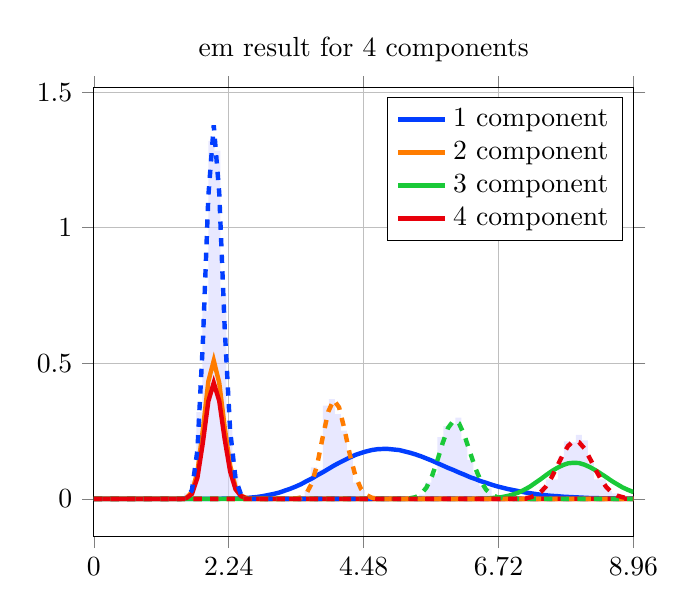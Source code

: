 \begin{tikzpicture}
\begin{axis}[title={em result for 4 components}, yticklabel style={/pgf/number format/fixed,
            /pgf/number format/precision=3}, grid={major}, yminorgrids={true}, tick align={outside}, xtick={0.0,2.239,4.478,6.717,8.956}, xmin={0.0}, xmax={8.956}, scaled y ticks={false}]
    \addplot[ybar interval, fill={blue!15}, forget plot, opacity={0.6}, draw={none}, bar width={5.0e-6}]
        table[row sep={\\}]
        {
            \\
            1.5  0.02  \\
            1.6  0.068  \\
            1.7  0.32  \\
            1.8  0.692  \\
            1.9  1.32  \\
            2.0  1.284  \\
            2.1  0.756  \\
            2.2  0.256  \\
            2.3  0.092  \\
            2.4  0.02  \\
            2.5  0.004  \\
            2.6  0.0  \\
            2.7  0.0  \\
            2.8  0.0  \\
            2.9  0.0  \\
            3.0  0.0  \\
            3.1  0.0  \\
            3.2  0.0  \\
            3.3  0.0  \\
            3.4  0.004  \\
            3.5  0.028  \\
            3.6  0.116  \\
            3.7  0.108  \\
            3.8  0.344  \\
            3.9  0.368  \\
            4.0  0.312  \\
            4.1  0.252  \\
            4.2  0.164  \\
            4.3  0.06  \\
            4.4  0.032  \\
            4.5  0.008  \\
            4.6  0.0  \\
            4.7  0.0  \\
            4.8  0.0  \\
            4.9  0.0  \\
            5.0  0.0  \\
            5.1  0.0  \\
            5.2  0.004  \\
            5.3  0.004  \\
            5.4  0.016  \\
            5.5  0.06  \\
            5.6  0.092  \\
            5.7  0.228  \\
            5.8  0.268  \\
            5.9  0.276  \\
            6.0  0.3  \\
            6.1  0.22  \\
            6.2  0.144  \\
            6.3  0.096  \\
            6.4  0.048  \\
            6.5  0.04  \\
            6.6  0.012  \\
            6.7  0.0  \\
            6.8  0.0  \\
            6.9  0.0  \\
            7.0  0.0  \\
            7.1  0.0  \\
            7.2  0.004  \\
            7.3  0.012  \\
            7.4  0.044  \\
            7.5  0.072  \\
            7.6  0.072  \\
            7.7  0.156  \\
            7.8  0.212  \\
            7.9  0.208  \\
            8.0  0.236  \\
            8.1  0.216  \\
            8.2  0.132  \\
            8.3  0.072  \\
            8.4  0.072  \\
            8.5  0.028  \\
            8.6  0.02  \\
            8.7  0.004  \\
            8.8  0.0  \\
            8.9  0.004  \\
            9.0  0.0  \\
        }
        ;
    \addplot[style={{ultra thick}}, color={rgb,1:red,0.008;green,0.243;blue,1.0}]
        table[row sep={\\}]
        {
            \\
            0.0  0.0  \\
            0.09  7.273e-32  \\
            0.181  5.035e-25  \\
            0.271  4.214e-21  \\
            0.362  2.253e-18  \\
            0.452  2.668e-16  \\
            0.543  1.218e-14  \\
            0.633  2.88e-13  \\
            0.724  4.207e-12  \\
            0.814  4.254e-11  \\
            0.905  3.219e-10  \\
            0.995  1.926e-9  \\
            1.086  9.494e-9  \\
            1.176  3.977e-8  \\
            1.266  1.45e-7  \\
            1.357  4.694e-7  \\
            1.447  1.369e-6  \\
            1.538  3.644e-6  \\
            1.628  8.944e-6  \\
            1.719  2.043e-5  \\
            1.809  4.373e-5  \\
            1.9  8.828e-5  \\
            1.99  0.0  \\
            2.081  0.0  \\
            2.171  0.001  \\
            2.262  0.001  \\
            2.352  0.001  \\
            2.442  0.002  \\
            2.533  0.003  \\
            2.623  0.005  \\
            2.714  0.007  \\
            2.804  0.01  \\
            2.895  0.014  \\
            2.985  0.018  \\
            3.076  0.023  \\
            3.166  0.03  \\
            3.257  0.037  \\
            3.347  0.045  \\
            3.438  0.054  \\
            3.528  0.065  \\
            3.619  0.075  \\
            3.709  0.087  \\
            3.799  0.098  \\
            3.89  0.11  \\
            3.98  0.122  \\
            4.071  0.133  \\
            4.161  0.143  \\
            4.252  0.153  \\
            4.342  0.162  \\
            4.433  0.169  \\
            4.523  0.175  \\
            4.614  0.18  \\
            4.704  0.183  \\
            4.795  0.184  \\
            4.885  0.184  \\
            4.975  0.182  \\
            5.066  0.18  \\
            5.156  0.175  \\
            5.247  0.17  \\
            5.337  0.164  \\
            5.428  0.157  \\
            5.518  0.149  \\
            5.609  0.141  \\
            5.699  0.132  \\
            5.79  0.123  \\
            5.88  0.114  \\
            5.971  0.106  \\
            6.061  0.097  \\
            6.151  0.089  \\
            6.242  0.08  \\
            6.332  0.073  \\
            6.423  0.065  \\
            6.513  0.059  \\
            6.604  0.052  \\
            6.694  0.046  \\
            6.785  0.041  \\
            6.875  0.036  \\
            6.966  0.032  \\
            7.056  0.028  \\
            7.147  0.024  \\
            7.237  0.021  \\
            7.327  0.018  \\
            7.418  0.015  \\
            7.508  0.013  \\
            7.599  0.011  \\
            7.689  0.01  \\
            7.78  0.008  \\
            7.87  0.007  \\
            7.961  0.006  \\
            8.051  0.005  \\
            8.142  0.004  \\
            8.232  0.003  \\
            8.323  0.003  \\
            8.413  0.002  \\
            8.503  0.002  \\
            8.594  0.002  \\
            8.684  0.001  \\
            8.775  0.001  \\
            8.865  0.001  \\
            8.956  0.001  \\
        }
        ;
    \addlegendentry {1 component}
    \addplot[style={{ultra thick}}, color={rgb,1:red,1.0;green,0.486;blue,0.0}]
        table[row sep={\\}]
        {
            \\
            0.0  0.0  \\
            0.09  2.956e-152  \\
            0.181  2.211e-106  \\
            0.271  6.933e-81  \\
            0.362  9.867e-64  \\
            0.452  3.766e-51  \\
            0.543  1.845e-41  \\
            0.633  9.132e-34  \\
            0.724  1.566e-27  \\
            0.814  2.057e-22  \\
            0.905  3.563e-18  \\
            0.995  1.198e-14  \\
            1.086  1.041e-11  \\
            1.176  2.902e-9  \\
            1.266  3.073e-7  \\
            1.357  1.413e-5  \\
            1.447  0.0  \\
            1.538  0.004  \\
            1.628  0.025  \\
            1.719  0.099  \\
            1.809  0.254  \\
            1.9  0.433  \\
            1.99  0.51  \\
            2.081  0.428  \\
            2.171  0.264  \\
            2.262  0.123  \\
            2.352  0.044  \\
            2.442  0.012  \\
            2.533  0.003  \\
            2.623  0.001  \\
            2.714  7.604e-5  \\
            2.804  9.531e-6  \\
            2.895  1.008e-6  \\
            2.985  9.093e-8  \\
            3.076  7.06e-9  \\
            3.166  4.76e-10  \\
            3.257  2.809e-11  \\
            3.347  1.462e-12  \\
            3.438  6.751e-14  \\
            3.528  2.785e-15  \\
            3.619  1.032e-16  \\
            3.709  3.453e-18  \\
            3.799  1.049e-19  \\
            3.89  2.904e-21  \\
            3.98  7.36e-23  \\
            4.071  1.715e-24  \\
            4.161  3.686e-26  \\
            4.252  7.335e-28  \\
            4.342  1.356e-29  \\
            4.433  2.335e-31  \\
            4.523  3.757e-33  \\
            4.614  5.662e-35  \\
            4.704  8.016e-37  \\
            4.795  1.068e-38  \\
            4.885  1.344e-40  \\
            4.975  1.598e-42  \\
            5.066  1.8e-44  \\
            5.156  1.925e-46  \\
            5.247  1.959e-48  \\
            5.337  1.898e-50  \\
            5.428  1.755e-52  \\
            5.518  1.551e-54  \\
            5.609  1.312e-56  \\
            5.699  1.064e-58  \\
            5.79  8.276e-61  \\
            5.88  6.188e-63  \\
            5.971  4.452e-65  \\
            6.061  3.085e-67  \\
            6.151  2.061e-69  \\
            6.242  1.33e-71  \\
            6.332  8.287e-74  \\
            6.423  4.996e-76  \\
            6.513  2.916e-78  \\
            6.604  1.65e-80  \\
            6.694  9.049e-83  \\
            6.785  4.819e-85  \\
            6.875  2.492e-87  \\
            6.966  1.253e-89  \\
            7.056  6.131e-92  \\
            7.147  2.92e-94  \\
            7.237  1.355e-96  \\
            7.327  6.128e-99  \\
            7.418  2.704e-101  \\
            7.508  1.164e-103  \\
            7.599  4.897e-106  \\
            7.689  2.012e-108  \\
            7.78  8.084e-111  \\
            7.87  3.177e-113  \\
            7.961  1.222e-115  \\
            8.051  4.602e-118  \\
            8.142  1.698e-120  \\
            8.232  6.139e-123  \\
            8.323  2.176e-125  \\
            8.413  7.569e-128  \\
            8.503  2.583e-130  \\
            8.594  8.653e-133  \\
            8.684  2.847e-135  \\
            8.775  9.203e-138  \\
            8.865  2.924e-140  \\
            8.956  9.132e-143  \\
        }
        ;
    \addlegendentry {2 component}
    \addplot[style={{ultra thick}}, color={rgb,1:red,0.102;green,0.788;blue,0.22}]
        table[row sep={\\}]
        {
            \\
            0.0  0.0  \\
            0.09  0.0  \\
            0.181  6.858e-293  \\
            0.271  5.24e-252  \\
            0.362  2.423e-223  \\
            0.452  2.262e-201  \\
            0.543  1.23e-183  \\
            0.633  8.002e-169  \\
            0.724  3.78e-156  \\
            0.814  4.151e-145  \\
            0.905  2.345e-135  \\
            0.995  1.201e-126  \\
            1.086  8.477e-119  \\
            1.176  1.132e-111  \\
            1.266  3.664e-105  \\
            1.357  3.495e-99  \\
            1.447  1.15e-93  \\
            1.538  1.487e-88  \\
            1.628  8.395e-84  \\
            1.719  2.266e-79  \\
            1.809  3.152e-75  \\
            1.9  2.412e-71  \\
            1.99  1.073e-67  \\
            2.081  2.913e-64  \\
            2.171  5.032e-61  \\
            2.262  5.74e-58  \\
            2.352  4.467e-55  \\
            2.442  2.44e-52  \\
            2.533  9.607e-50  \\
            2.623  2.788e-47  \\
            2.714  6.089e-45  \\
            2.804  1.02e-42  \\
            2.895  1.332e-40  \\
            2.985  1.378e-38  \\
            3.076  1.144e-36  \\
            3.166  7.726e-35  \\
            3.257  4.293e-33  \\
            3.347  1.984e-31  \\
            3.438  7.7e-30  \\
            3.528  2.533e-28  \\
            3.619  7.119e-27  \\
            3.709  1.724e-25  \\
            3.799  3.62e-24  \\
            3.89  6.64e-23  \\
            3.98  1.07e-21  \\
            4.071  1.525e-20  \\
            4.161  1.931e-19  \\
            4.252  2.184e-18  \\
            4.342  2.217e-17  \\
            4.433  2.029e-16  \\
            4.523  1.68e-15  \\
            4.614  1.265e-14  \\
            4.704  8.69e-14  \\
            4.795  5.464e-13  \\
            4.885  3.156e-12  \\
            4.975  1.679e-11  \\
            5.066  8.255e-11  \\
            5.156  3.761e-10  \\
            5.247  1.592e-9  \\
            5.337  6.277e-9  \\
            5.428  2.311e-8  \\
            5.518  7.961e-8  \\
            5.609  2.572e-7  \\
            5.699  7.809e-7  \\
            5.79  2.233e-6  \\
            5.88  6.021e-6  \\
            5.971  1.534e-5  \\
            6.061  3.702e-5  \\
            6.151  8.468e-5  \\
            6.242  0.0  \\
            6.332  0.0  \\
            6.423  0.001  \\
            6.513  0.001  \\
            6.604  0.003  \\
            6.694  0.004  \\
            6.785  0.007  \\
            6.875  0.011  \\
            6.966  0.017  \\
            7.056  0.024  \\
            7.147  0.034  \\
            7.237  0.045  \\
            7.327  0.059  \\
            7.418  0.073  \\
            7.508  0.088  \\
            7.599  0.102  \\
            7.689  0.114  \\
            7.78  0.124  \\
            7.87  0.131  \\
            7.961  0.133  \\
            8.051  0.132  \\
            8.142  0.126  \\
            8.232  0.117  \\
            8.323  0.106  \\
            8.413  0.093  \\
            8.503  0.08  \\
            8.594  0.066  \\
            8.684  0.054  \\
            8.775  0.042  \\
            8.865  0.033  \\
            8.956  0.025  \\
        }
        ;
    \addlegendentry {3 component}
    \addplot[style={{ultra thick}}, color={rgb,1:red,0.91;green,0.0;blue,0.043}]
        table[row sep={\\}]
        {
            \\
            0.0  0.0  \\
            0.09  1.537e-156  \\
            0.181  2.092e-109  \\
            0.271  3.3e-83  \\
            0.362  1.396e-65  \\
            0.452  1.187e-52  \\
            0.543  1.079e-42  \\
            0.633  8.74e-35  \\
            0.724  2.236e-28  \\
            0.814  4.087e-23  \\
            0.905  9.315e-19  \\
            0.995  3.941e-15  \\
            1.086  4.15e-12  \\
            1.176  1.36e-9  \\
            1.266  1.648e-7  \\
            1.357  8.473e-6  \\
            1.447  0.0  \\
            1.538  0.003  \\
            1.628  0.018  \\
            1.719  0.078  \\
            1.809  0.207  \\
            1.9  0.36  \\
            1.99  0.428  \\
            2.081  0.361  \\
            2.171  0.221  \\
            2.262  0.101  \\
            2.352  0.035  \\
            2.442  0.01  \\
            2.533  0.002  \\
            2.623  0.0  \\
            2.714  5.311e-5  \\
            2.804  6.335e-6  \\
            2.895  6.345e-7  \\
            2.985  5.396e-8  \\
            3.076  3.934e-9  \\
            3.166  2.481e-10  \\
            3.257  1.365e-11  \\
            3.347  6.595e-13  \\
            3.438  2.82e-14  \\
            3.528  1.074e-15  \\
            3.619  3.66e-17  \\
            3.709  1.124e-18  \\
            3.799  3.124e-20  \\
            3.89  7.895e-22  \\
            3.98  1.822e-23  \\
            4.071  3.858e-25  \\
            4.161  7.517e-27  \\
            4.252  1.353e-28  \\
            4.342  2.258e-30  \\
            4.433  3.504e-32  \\
            4.523  5.071e-34  \\
            4.614  6.862e-36  \\
            4.704  8.706e-38  \\
            4.795  1.038e-39  \\
            4.885  1.166e-41  \\
            4.975  1.237e-43  \\
            5.066  1.241e-45  \\
            5.156  1.181e-47  \\
            5.247  1.067e-49  \\
            5.337  9.171e-52  \\
            5.428  7.513e-54  \\
            5.518  5.874e-56  \\
            5.609  4.391e-58  \\
            5.699  3.142e-60  \\
            5.79  2.155e-62  \\
            5.88  1.419e-64  \\
            5.971  8.982e-67  \\
            6.061  5.47e-69  \\
            6.151  3.209e-71  \\
            6.242  1.816e-73  \\
            6.332  9.917e-76  \\
            6.423  5.235e-78  \\
            6.513  2.673e-80  \\
            6.604  1.321e-82  \\
            6.694  6.33e-85  \\
            6.785  2.941e-87  \\
            6.875  1.326e-89  \\
            6.966  5.81e-92  \\
            7.056  2.474e-94  \\
            7.147  1.025e-96  \\
            7.237  4.134e-99  \\
            7.327  1.624e-101  \\
            7.418  6.221e-104  \\
            7.508  2.324e-106  \\
            7.599  8.472e-109  \\
            7.689  3.016e-111  \\
            7.78  1.049e-113  \\
            7.87  3.568e-116  \\
            7.961  1.187e-118  \\
            8.051  3.863e-121  \\
            8.142  1.231e-123  \\
            8.232  3.843e-126  \\
            8.323  1.176e-128  \\
            8.413  3.526e-131  \\
            8.503  1.037e-133  \\
            8.594  2.994e-136  \\
            8.684  8.482e-139  \\
            8.775  2.36e-141  \\
            8.865  6.449e-144  \\
            8.956  1.732e-146  \\
        }
        ;
    \addlegendentry {4 component}
    \addplot[style={{ultra thick, dashed}}, color={rgb,1:red,0.008;green,0.243;blue,1.0}]
        table[row sep={\\}]
        {
            \\
            0.0  0.0  \\
            0.09  3.167e-185  \\
            0.181  2.999e-129  \\
            0.271  3.894e-98  \\
            0.362  3.345e-77  \\
            0.452  7.599e-62  \\
            0.543  5.118e-50  \\
            0.633  1.267e-40  \\
            0.724  5.181e-33  \\
            0.814  9.226e-27  \\
            0.905  1.387e-21  \\
            0.995  2.821e-17  \\
            1.086  1.101e-13  \\
            1.176  1.073e-10  \\
            1.266  3.21e-8  \\
            1.357  3.471e-6  \\
            1.447  0.0  \\
            1.538  0.003  \\
            1.628  0.032  \\
            1.719  0.18  \\
            1.809  0.575  \\
            1.9  1.116  \\
            1.99  1.378  \\
            2.081  1.128  \\
            2.171  0.633  \\
            2.262  0.252  \\
            2.352  0.073  \\
            2.442  0.016  \\
            2.533  0.003  \\
            2.623  0.0  \\
            2.714  3.268e-5  \\
            2.804  2.627e-6  \\
            2.895  1.716e-7  \\
            2.985  9.23e-9  \\
            3.076  4.135e-10  \\
            3.166  1.56e-11  \\
            3.257  4.999e-13  \\
            3.347  1.374e-14  \\
            3.438  3.267e-16  \\
            3.528  6.766e-18  \\
            3.619  1.229e-19  \\
            3.709  1.972e-21  \\
            3.799  2.811e-23  \\
            3.89  3.579e-25  \\
            3.98  4.091e-27  \\
            4.071  4.22e-29  \\
            4.161  3.945e-31  \\
            4.252  3.358e-33  \\
            4.342  2.611e-35  \\
            4.433  1.862e-37  \\
            4.523  1.223e-39  \\
            4.614  7.414e-42  \\
            4.704  4.164e-44  \\
            4.795  2.173e-46  \\
            4.885  1.056e-48  \\
            4.975  4.795e-51  \\
            5.066  2.038e-53  \\
            5.156  8.132e-56  \\
            5.247  3.052e-58  \\
            5.337  1.079e-60  \\
            5.428  3.606e-63  \\
            5.518  1.14e-65  \\
            5.609  3.415e-68  \\
            5.699  9.715e-71  \\
            5.79  2.629e-73  \\
            5.88  6.775e-76  \\
            5.971  1.666e-78  \\
            6.061  3.914e-81  \\
            6.151  8.795e-84  \\
            6.242  1.893e-86  \\
            6.332  3.908e-89  \\
            6.423  7.747e-92  \\
            6.513  1.476e-94  \\
            6.604  2.707e-97  \\
            6.694  4.782e-100  \\
            6.785  8.146e-103  \\
            6.875  1.339e-105  \\
            6.966  2.128e-108  \\
            7.056  3.268e-111  \\
            7.147  4.859e-114  \\
            7.237  6.997e-117  \\
            7.327  9.768e-120  \\
            7.418  1.323e-122  \\
            7.508  1.739e-125  \\
            7.599  2.221e-128  \\
            7.689  2.759e-131  \\
            7.78  3.332e-134  \\
            7.87  3.919e-137  \\
            7.961  4.489e-140  \\
            8.051  5.011e-143  \\
            8.142  5.456e-146  \\
            8.232  5.796e-149  \\
            8.323  6.01e-152  \\
            8.413  6.088e-155  \\
            8.503  6.027e-158  \\
            8.594  5.833e-161  \\
            8.684  5.522e-164  \\
            8.775  5.117e-167  \\
            8.865  4.641e-170  \\
            8.956  4.124e-173  \\
        }
        ;
    \addplot[style={{ultra thick, dashed}}, color={rgb,1:red,1.0;green,0.486;blue,0.0}]
        table[row sep={\\}]
        {
            \\
            0.0  0.0  \\
            0.09  0.0  \\
            0.181  0.0  \\
            0.271  1.881e-305  \\
            0.362  1.571e-259  \\
            0.452  8.599e-225  \\
            0.543  3.972e-197  \\
            0.633  2.41e-174  \\
            0.724  3.909e-155  \\
            0.814  1.184e-138  \\
            0.905  2.522e-124  \\
            0.995  9.742e-112  \\
            1.086  1.373e-100  \\
            1.176  1.199e-90  \\
            1.266  9.813e-82  \\
            1.357  1.043e-73  \\
            1.447  1.876e-66  \\
            1.538  7.073e-60  \\
            1.628  6.691e-54  \\
            1.719  1.844e-48  \\
            1.809  1.68e-43  \\
            1.9  5.637e-39  \\
            1.99  7.646e-35  \\
            2.081  4.544e-31  \\
            2.171  1.269e-27  \\
            2.262  1.773e-24  \\
            2.352  1.307e-21  \\
            2.442  5.336e-19  \\
            2.533  1.26e-16  \\
            2.623  1.788e-14  \\
            2.714  1.578e-12  \\
            2.804  8.942e-11  \\
            2.895  3.344e-9  \\
            2.985  8.466e-8  \\
            3.076  1.486e-6  \\
            3.166  1.846e-5  \\
            3.257  0.0  \\
            3.347  0.001  \\
            3.438  0.005  \\
            3.528  0.02  \\
            3.619  0.058  \\
            3.709  0.129  \\
            3.799  0.228  \\
            3.89  0.321  \\
            3.98  0.365  \\
            4.071  0.337  \\
            4.161  0.255  \\
            4.252  0.16  \\
            4.342  0.084  \\
            4.433  0.037  \\
            4.523  0.014  \\
            4.614  0.004  \\
            4.704  0.001  \\
            4.795  0.0  \\
            4.885  5.783e-5  \\
            4.975  1.03e-5  \\
            5.066  1.609e-6  \\
            5.156  2.212e-7  \\
            5.247  2.69e-8  \\
            5.337  2.906e-9  \\
            5.428  2.798e-10  \\
            5.518  2.412e-11  \\
            5.609  1.868e-12  \\
            5.699  1.304e-13  \\
            5.79  8.23e-15  \\
            5.88  4.713e-16  \\
            5.971  2.456e-17  \\
            6.061  1.167e-18  \\
            6.151  5.078e-20  \\
            6.242  2.026e-21  \\
            6.332  7.435e-23  \\
            6.423  2.515e-24  \\
            6.513  7.858e-26  \\
            6.604  2.274e-27  \\
            6.694  6.104e-29  \\
            6.785  1.524e-30  \\
            6.875  3.542e-32  \\
            6.966  7.687e-34  \\
            7.056  1.559e-35  \\
            7.147  2.963e-37  \\
            7.237  5.28e-39  \\
            7.327  8.841e-41  \\
            7.418  1.393e-42  \\
            7.508  2.068e-44  \\
            7.599  2.899e-46  \\
            7.689  3.838e-48  \\
            7.78  4.81e-50  \\
            7.87  5.711e-52  \\
            7.961  6.432e-54  \\
            8.051  6.881e-56  \\
            8.142  6.999e-58  \\
            8.232  6.777e-60  \\
            8.323  6.254e-62  \\
            8.413  5.505e-64  \\
            8.503  4.627e-66  \\
            8.594  3.718e-68  \\
            8.684  2.858e-70  \\
            8.775  2.104e-72  \\
            8.865  1.484e-74  \\
            8.956  1.005e-76  \\
        }
        ;
    \addplot[style={{ultra thick, dashed}}, color={rgb,1:red,0.102;green,0.788;blue,0.22}]
        table[row sep={\\}]
        {
            \\
            0.0  0.0  \\
            0.09  0.0  \\
            0.181  0.0  \\
            0.271  0.0  \\
            0.362  0.0  \\
            0.452  0.0  \\
            0.543  0.0  \\
            0.633  0.0  \\
            0.724  2.6e-322  \\
            0.814  1.213e-295  \\
            0.905  3.664e-272  \\
            0.995  2.688e-251  \\
            1.086  1.368e-232  \\
            1.176  1.071e-215  \\
            1.266  2.397e-200  \\
            1.357  2.506e-186  \\
            1.447  1.817e-173  \\
            1.538  1.264e-161  \\
            1.628  1.102e-150  \\
            1.719  1.509e-140  \\
            1.809  3.922e-131  \\
            1.9  2.276e-122  \\
            1.99  3.39e-114  \\
            2.081  1.463e-106  \\
            2.171  2.033e-99  \\
            2.262  9.975e-93  \\
            2.352  1.876e-86  \\
            2.442  1.453e-80  \\
            2.533  4.946e-75  \\
            2.623  7.839e-70  \\
            2.714  6.092e-65  \\
            2.804  2.432e-60  \\
            2.895  5.206e-56  \\
            2.985  6.205e-52  \\
            3.076  4.266e-48  \\
            3.166  1.747e-44  \\
            3.257  4.384e-41  \\
            3.347  6.931e-38  \\
            3.438  7.072e-35  \\
            3.528  4.766e-32  \\
            3.619  2.166e-29  \\
            3.709  6.768e-27  \\
            3.799  1.481e-24  \\
            3.89  2.307e-22  \\
            3.98  2.599e-20  \\
            4.071  2.149e-18  \\
            4.161  1.322e-16  \\
            4.252  6.125e-15  \\
            4.342  2.164e-13  \\
            4.433  5.895e-12  \\
            4.523  1.251e-10  \\
            4.614  2.09e-9  \\
            4.704  2.772e-8  \\
            4.795  2.946e-7  \\
            4.885  2.53e-6  \\
            4.975  1.769e-5  \\
            5.066  0.0  \\
            5.156  0.0  \\
            5.247  0.002  \\
            5.337  0.006  \\
            5.428  0.017  \\
            5.518  0.041  \\
            5.609  0.082  \\
            5.699  0.14  \\
            5.79  0.206  \\
            5.88  0.262  \\
            5.971  0.289  \\
            6.061  0.278  \\
            6.151  0.234  \\
            6.242  0.173  \\
            6.332  0.113  \\
            6.423  0.065  \\
            6.513  0.033  \\
            6.604  0.015  \\
            6.694  0.006  \\
            6.785  0.002  \\
            6.875  0.001  \\
            6.966  0.0  \\
            7.056  5.945e-5  \\
            7.147  1.443e-5  \\
            7.237  3.183e-6  \\
            7.327  6.394e-7  \\
            7.418  1.172e-7  \\
            7.508  1.966e-8  \\
            7.599  3.022e-9  \\
            7.689  4.268e-10  \\
            7.78  5.548e-11  \\
            7.87  6.65e-12  \\
            7.961  7.365e-13  \\
            8.051  7.55e-14  \\
            8.142  7.175e-15  \\
            8.232  6.333e-16  \\
            8.323  5.2e-17  \\
            8.413  3.978e-18  \\
            8.503  2.839e-19  \\
            8.594  1.894e-20  \\
            8.684  1.182e-21  \\
            8.775  6.913e-23  \\
            8.865  3.794e-24  \\
            8.956  1.956e-25  \\
        }
        ;
    \addplot[style={{ultra thick, dashed}}, color={rgb,1:red,0.91;green,0.0;blue,0.043}]
        table[row sep={\\}]
        {
            \\
            0.0  0.0  \\
            0.09  0.0  \\
            0.181  0.0  \\
            0.271  0.0  \\
            0.362  0.0  \\
            0.452  0.0  \\
            0.543  0.0  \\
            0.633  0.0  \\
            0.724  0.0  \\
            0.814  0.0  \\
            0.905  0.0  \\
            0.995  0.0  \\
            1.086  0.0  \\
            1.176  0.0  \\
            1.266  0.0  \\
            1.357  0.0  \\
            1.447  4.443e-310  \\
            1.538  5.699e-293  \\
            1.628  4.583e-277  \\
            1.719  3.117e-262  \\
            1.809  2.311e-248  \\
            1.9  2.319e-235  \\
            1.99  3.794e-223  \\
            2.081  1.189e-211  \\
            2.171  8.217e-201  \\
            2.262  1.417e-190  \\
            2.352  6.794e-181  \\
            2.442  9.985e-172  \\
            2.533  4.9e-163  \\
            2.623  8.674e-155  \\
            2.714  5.934e-147  \\
            2.804  1.67e-139  \\
            2.895  2.046e-132  \\
            2.985  1.148e-125  \\
            3.076  3.091e-119  \\
            3.166  4.17e-113  \\
            3.257  2.929e-107  \\
            3.347  1.11e-101  \\
            3.438  2.348e-96  \\
            3.528  2.854e-91  \\
            3.619  2.051e-86  \\
            3.709  8.945e-82  \\
            3.799  2.425e-77  \\
            3.89  4.179e-73  \\
            3.98  4.675e-69  \\
            4.071  3.46e-65  \\
            4.161  1.726e-61  \\
            4.252  5.902e-58  \\
            4.342  1.406e-54  \\
            4.433  2.366e-51  \\
            4.523  2.855e-48  \\
            4.614  2.503e-45  \\
            4.704  1.614e-42  \\
            4.795  7.741e-40  \\
            4.885  2.794e-37  \\
            4.975  7.668e-35  \\
            5.066  1.616e-32  \\
            5.156  2.639e-30  \\
            5.247  3.37e-28  \\
            5.337  3.394e-26  \\
            5.428  2.717e-24  \\
            5.518  1.742e-22  \\
            5.609  9.008e-21  \\
            5.699  3.785e-19  \\
            5.79  1.3e-17  \\
            5.88  3.675e-16  \\
            5.971  8.597e-15  \\
            6.061  1.674e-13  \\
            6.151  2.728e-12  \\
            6.242  3.74e-11  \\
            6.332  4.336e-10  \\
            6.423  4.27e-9  \\
            6.513  3.589e-8  \\
            6.604  2.585e-7  \\
            6.694  1.603e-6  \\
            6.785  8.59e-6  \\
            6.875  3.993e-5  \\
            6.966  0.0  \\
            7.056  0.001  \\
            7.147  0.002  \\
            7.237  0.005  \\
            7.327  0.012  \\
            7.418  0.025  \\
            7.508  0.047  \\
            7.599  0.08  \\
            7.689  0.12  \\
            7.78  0.161  \\
            7.87  0.195  \\
            7.961  0.213  \\
            8.051  0.209  \\
            8.142  0.186  \\
            8.232  0.149  \\
            8.323  0.109  \\
            8.413  0.073  \\
            8.503  0.044  \\
            8.594  0.024  \\
            8.684  0.012  \\
            8.775  0.006  \\
            8.865  0.002  \\
            8.956  0.001  \\
        }
        ;
\end{axis}
\end{tikzpicture}
